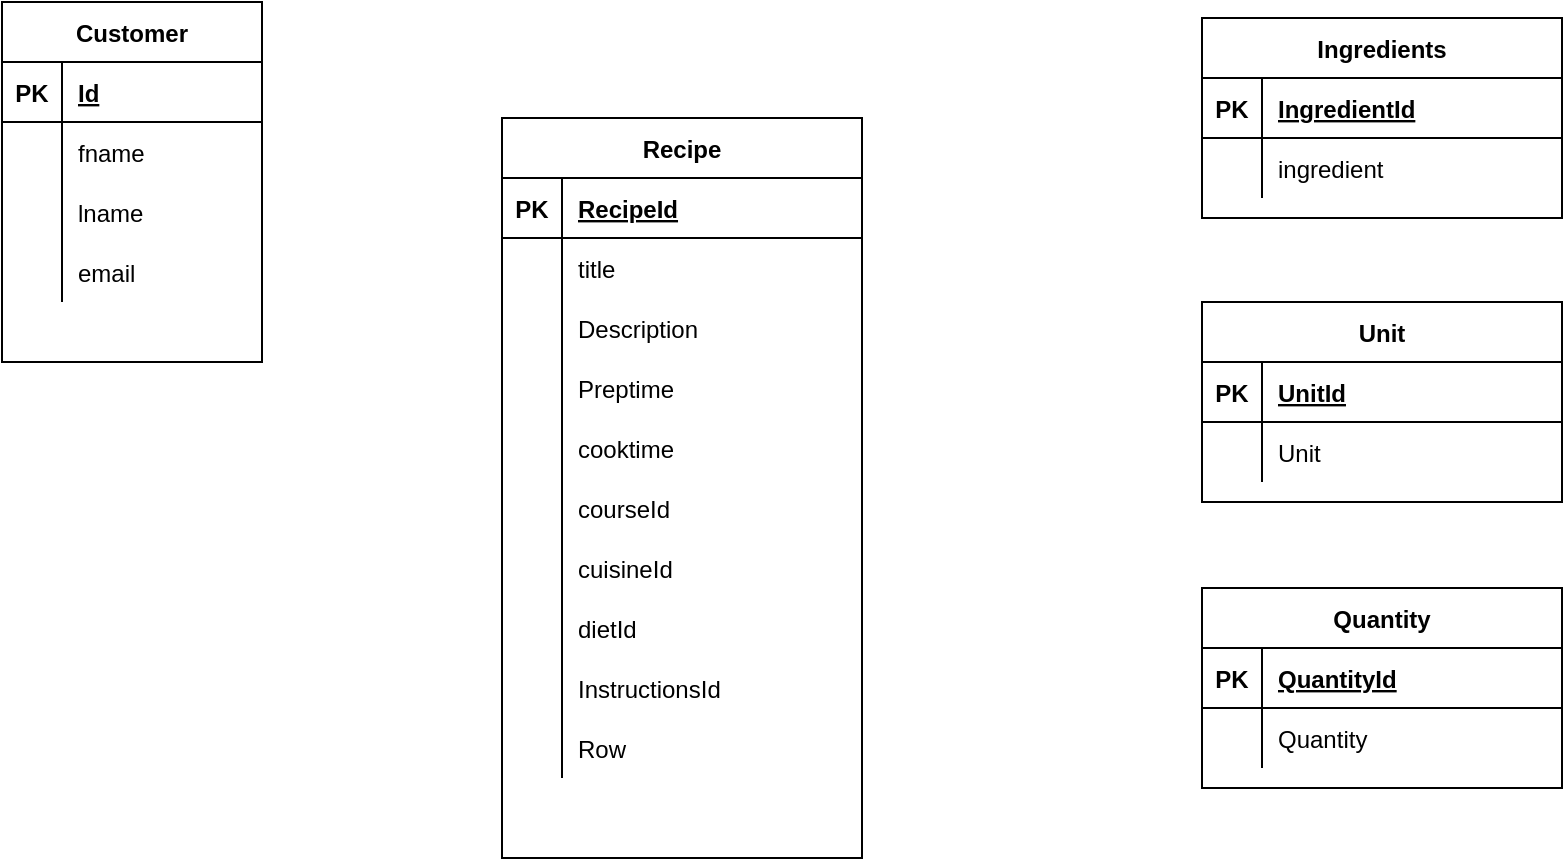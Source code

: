 <mxfile version="14.5.4" type="github"><diagram id="c1_cYe2W05QfOeLFE7rr" name="Page-1"><mxGraphModel dx="1038" dy="556" grid="1" gridSize="10" guides="1" tooltips="1" connect="1" arrows="1" fold="1" page="1" pageScale="1" pageWidth="850" pageHeight="1100" math="0" shadow="0"><root><mxCell id="0"/><mxCell id="1" parent="0"/><mxCell id="OQLFzOB3HbVpIc1HuOHG-1" value="Customer" style="shape=table;startSize=30;container=1;collapsible=1;childLayout=tableLayout;fixedRows=1;rowLines=0;fontStyle=1;align=center;resizeLast=1;" parent="1" vertex="1"><mxGeometry x="30" y="32" width="130" height="180" as="geometry"/></mxCell><mxCell id="OQLFzOB3HbVpIc1HuOHG-2" value="" style="shape=partialRectangle;collapsible=0;dropTarget=0;pointerEvents=0;fillColor=none;top=0;left=0;bottom=1;right=0;points=[[0,0.5],[1,0.5]];portConstraint=eastwest;" parent="OQLFzOB3HbVpIc1HuOHG-1" vertex="1"><mxGeometry y="30" width="130" height="30" as="geometry"/></mxCell><mxCell id="OQLFzOB3HbVpIc1HuOHG-3" value="PK" style="shape=partialRectangle;connectable=0;fillColor=none;top=0;left=0;bottom=0;right=0;fontStyle=1;overflow=hidden;" parent="OQLFzOB3HbVpIc1HuOHG-2" vertex="1"><mxGeometry width="30" height="30" as="geometry"/></mxCell><mxCell id="OQLFzOB3HbVpIc1HuOHG-4" value="Id" style="shape=partialRectangle;connectable=0;fillColor=none;top=0;left=0;bottom=0;right=0;align=left;spacingLeft=6;fontStyle=5;overflow=hidden;" parent="OQLFzOB3HbVpIc1HuOHG-2" vertex="1"><mxGeometry x="30" width="100" height="30" as="geometry"/></mxCell><mxCell id="OQLFzOB3HbVpIc1HuOHG-5" value="" style="shape=partialRectangle;collapsible=0;dropTarget=0;pointerEvents=0;fillColor=none;top=0;left=0;bottom=0;right=0;points=[[0,0.5],[1,0.5]];portConstraint=eastwest;" parent="OQLFzOB3HbVpIc1HuOHG-1" vertex="1"><mxGeometry y="60" width="130" height="30" as="geometry"/></mxCell><mxCell id="OQLFzOB3HbVpIc1HuOHG-6" value="" style="shape=partialRectangle;connectable=0;fillColor=none;top=0;left=0;bottom=0;right=0;editable=1;overflow=hidden;" parent="OQLFzOB3HbVpIc1HuOHG-5" vertex="1"><mxGeometry width="30" height="30" as="geometry"/></mxCell><mxCell id="OQLFzOB3HbVpIc1HuOHG-7" value="fname" style="shape=partialRectangle;connectable=0;fillColor=none;top=0;left=0;bottom=0;right=0;align=left;spacingLeft=6;overflow=hidden;" parent="OQLFzOB3HbVpIc1HuOHG-5" vertex="1"><mxGeometry x="30" width="100" height="30" as="geometry"/></mxCell><mxCell id="OQLFzOB3HbVpIc1HuOHG-8" value="" style="shape=partialRectangle;collapsible=0;dropTarget=0;pointerEvents=0;fillColor=none;top=0;left=0;bottom=0;right=0;points=[[0,0.5],[1,0.5]];portConstraint=eastwest;" parent="OQLFzOB3HbVpIc1HuOHG-1" vertex="1"><mxGeometry y="90" width="130" height="30" as="geometry"/></mxCell><mxCell id="OQLFzOB3HbVpIc1HuOHG-9" value="" style="shape=partialRectangle;connectable=0;fillColor=none;top=0;left=0;bottom=0;right=0;editable=1;overflow=hidden;" parent="OQLFzOB3HbVpIc1HuOHG-8" vertex="1"><mxGeometry width="30" height="30" as="geometry"/></mxCell><mxCell id="OQLFzOB3HbVpIc1HuOHG-10" value="lname" style="shape=partialRectangle;connectable=0;fillColor=none;top=0;left=0;bottom=0;right=0;align=left;spacingLeft=6;overflow=hidden;" parent="OQLFzOB3HbVpIc1HuOHG-8" vertex="1"><mxGeometry x="30" width="100" height="30" as="geometry"/></mxCell><mxCell id="OQLFzOB3HbVpIc1HuOHG-11" value="" style="shape=partialRectangle;collapsible=0;dropTarget=0;pointerEvents=0;fillColor=none;top=0;left=0;bottom=0;right=0;points=[[0,0.5],[1,0.5]];portConstraint=eastwest;" parent="OQLFzOB3HbVpIc1HuOHG-1" vertex="1"><mxGeometry y="120" width="130" height="30" as="geometry"/></mxCell><mxCell id="OQLFzOB3HbVpIc1HuOHG-12" value="" style="shape=partialRectangle;connectable=0;fillColor=none;top=0;left=0;bottom=0;right=0;editable=1;overflow=hidden;" parent="OQLFzOB3HbVpIc1HuOHG-11" vertex="1"><mxGeometry width="30" height="30" as="geometry"/></mxCell><mxCell id="OQLFzOB3HbVpIc1HuOHG-13" value="email" style="shape=partialRectangle;connectable=0;fillColor=none;top=0;left=0;bottom=0;right=0;align=left;spacingLeft=6;overflow=hidden;" parent="OQLFzOB3HbVpIc1HuOHG-11" vertex="1"><mxGeometry x="30" width="100" height="30" as="geometry"/></mxCell><mxCell id="OQLFzOB3HbVpIc1HuOHG-28" value="Ingredients" style="shape=table;startSize=30;container=1;collapsible=1;childLayout=tableLayout;fixedRows=1;rowLines=0;fontStyle=1;align=center;resizeLast=1;" parent="1" vertex="1"><mxGeometry x="630" y="40" width="180" height="100" as="geometry"/></mxCell><mxCell id="OQLFzOB3HbVpIc1HuOHG-29" value="" style="shape=partialRectangle;collapsible=0;dropTarget=0;pointerEvents=0;fillColor=none;top=0;left=0;bottom=1;right=0;points=[[0,0.5],[1,0.5]];portConstraint=eastwest;" parent="OQLFzOB3HbVpIc1HuOHG-28" vertex="1"><mxGeometry y="30" width="180" height="30" as="geometry"/></mxCell><mxCell id="OQLFzOB3HbVpIc1HuOHG-30" value="PK" style="shape=partialRectangle;connectable=0;fillColor=none;top=0;left=0;bottom=0;right=0;fontStyle=1;overflow=hidden;" parent="OQLFzOB3HbVpIc1HuOHG-29" vertex="1"><mxGeometry width="30" height="30" as="geometry"/></mxCell><mxCell id="OQLFzOB3HbVpIc1HuOHG-31" value="IngredientId" style="shape=partialRectangle;connectable=0;fillColor=none;top=0;left=0;bottom=0;right=0;align=left;spacingLeft=6;fontStyle=5;overflow=hidden;" parent="OQLFzOB3HbVpIc1HuOHG-29" vertex="1"><mxGeometry x="30" width="150" height="30" as="geometry"/></mxCell><mxCell id="OQLFzOB3HbVpIc1HuOHG-32" value="" style="shape=partialRectangle;collapsible=0;dropTarget=0;pointerEvents=0;fillColor=none;top=0;left=0;bottom=0;right=0;points=[[0,0.5],[1,0.5]];portConstraint=eastwest;" parent="OQLFzOB3HbVpIc1HuOHG-28" vertex="1"><mxGeometry y="60" width="180" height="30" as="geometry"/></mxCell><mxCell id="OQLFzOB3HbVpIc1HuOHG-33" value="" style="shape=partialRectangle;connectable=0;fillColor=none;top=0;left=0;bottom=0;right=0;editable=1;overflow=hidden;" parent="OQLFzOB3HbVpIc1HuOHG-32" vertex="1"><mxGeometry width="30" height="30" as="geometry"/></mxCell><mxCell id="OQLFzOB3HbVpIc1HuOHG-34" value="ingredient" style="shape=partialRectangle;connectable=0;fillColor=none;top=0;left=0;bottom=0;right=0;align=left;spacingLeft=6;overflow=hidden;" parent="OQLFzOB3HbVpIc1HuOHG-32" vertex="1"><mxGeometry x="30" width="150" height="30" as="geometry"/></mxCell><mxCell id="JUaD0FgPbk6RhujOC6Gw-1" value="Recipe" style="shape=table;startSize=30;container=1;collapsible=1;childLayout=tableLayout;fixedRows=1;rowLines=0;fontStyle=1;align=center;resizeLast=1;" vertex="1" parent="1"><mxGeometry x="280" y="90" width="180" height="370" as="geometry"/></mxCell><mxCell id="JUaD0FgPbk6RhujOC6Gw-2" value="" style="shape=partialRectangle;collapsible=0;dropTarget=0;pointerEvents=0;fillColor=none;top=0;left=0;bottom=1;right=0;points=[[0,0.5],[1,0.5]];portConstraint=eastwest;" vertex="1" parent="JUaD0FgPbk6RhujOC6Gw-1"><mxGeometry y="30" width="180" height="30" as="geometry"/></mxCell><mxCell id="JUaD0FgPbk6RhujOC6Gw-3" value="PK" style="shape=partialRectangle;connectable=0;fillColor=none;top=0;left=0;bottom=0;right=0;fontStyle=1;overflow=hidden;" vertex="1" parent="JUaD0FgPbk6RhujOC6Gw-2"><mxGeometry width="30" height="30" as="geometry"/></mxCell><mxCell id="JUaD0FgPbk6RhujOC6Gw-4" value="RecipeId" style="shape=partialRectangle;connectable=0;fillColor=none;top=0;left=0;bottom=0;right=0;align=left;spacingLeft=6;fontStyle=5;overflow=hidden;" vertex="1" parent="JUaD0FgPbk6RhujOC6Gw-2"><mxGeometry x="30" width="150" height="30" as="geometry"/></mxCell><mxCell id="JUaD0FgPbk6RhujOC6Gw-5" value="" style="shape=partialRectangle;collapsible=0;dropTarget=0;pointerEvents=0;fillColor=none;top=0;left=0;bottom=0;right=0;points=[[0,0.5],[1,0.5]];portConstraint=eastwest;" vertex="1" parent="JUaD0FgPbk6RhujOC6Gw-1"><mxGeometry y="60" width="180" height="30" as="geometry"/></mxCell><mxCell id="JUaD0FgPbk6RhujOC6Gw-6" value="" style="shape=partialRectangle;connectable=0;fillColor=none;top=0;left=0;bottom=0;right=0;editable=1;overflow=hidden;" vertex="1" parent="JUaD0FgPbk6RhujOC6Gw-5"><mxGeometry width="30" height="30" as="geometry"/></mxCell><mxCell id="JUaD0FgPbk6RhujOC6Gw-7" value="title" style="shape=partialRectangle;connectable=0;fillColor=none;top=0;left=0;bottom=0;right=0;align=left;spacingLeft=6;overflow=hidden;" vertex="1" parent="JUaD0FgPbk6RhujOC6Gw-5"><mxGeometry x="30" width="150" height="30" as="geometry"/></mxCell><mxCell id="JUaD0FgPbk6RhujOC6Gw-8" value="" style="shape=partialRectangle;collapsible=0;dropTarget=0;pointerEvents=0;fillColor=none;top=0;left=0;bottom=0;right=0;points=[[0,0.5],[1,0.5]];portConstraint=eastwest;" vertex="1" parent="JUaD0FgPbk6RhujOC6Gw-1"><mxGeometry y="90" width="180" height="30" as="geometry"/></mxCell><mxCell id="JUaD0FgPbk6RhujOC6Gw-9" value="" style="shape=partialRectangle;connectable=0;fillColor=none;top=0;left=0;bottom=0;right=0;editable=1;overflow=hidden;" vertex="1" parent="JUaD0FgPbk6RhujOC6Gw-8"><mxGeometry width="30" height="30" as="geometry"/></mxCell><mxCell id="JUaD0FgPbk6RhujOC6Gw-10" value="Description" style="shape=partialRectangle;connectable=0;fillColor=none;top=0;left=0;bottom=0;right=0;align=left;spacingLeft=6;overflow=hidden;" vertex="1" parent="JUaD0FgPbk6RhujOC6Gw-8"><mxGeometry x="30" width="150" height="30" as="geometry"/></mxCell><mxCell id="JUaD0FgPbk6RhujOC6Gw-11" value="" style="shape=partialRectangle;collapsible=0;dropTarget=0;pointerEvents=0;fillColor=none;top=0;left=0;bottom=0;right=0;points=[[0,0.5],[1,0.5]];portConstraint=eastwest;" vertex="1" parent="JUaD0FgPbk6RhujOC6Gw-1"><mxGeometry y="120" width="180" height="30" as="geometry"/></mxCell><mxCell id="JUaD0FgPbk6RhujOC6Gw-12" value="" style="shape=partialRectangle;connectable=0;fillColor=none;top=0;left=0;bottom=0;right=0;editable=1;overflow=hidden;" vertex="1" parent="JUaD0FgPbk6RhujOC6Gw-11"><mxGeometry width="30" height="30" as="geometry"/></mxCell><mxCell id="JUaD0FgPbk6RhujOC6Gw-13" value="Preptime" style="shape=partialRectangle;connectable=0;fillColor=none;top=0;left=0;bottom=0;right=0;align=left;spacingLeft=6;overflow=hidden;" vertex="1" parent="JUaD0FgPbk6RhujOC6Gw-11"><mxGeometry x="30" width="150" height="30" as="geometry"/></mxCell><mxCell id="JUaD0FgPbk6RhujOC6Gw-25" value="" style="shape=partialRectangle;collapsible=0;dropTarget=0;pointerEvents=0;fillColor=none;top=0;left=0;bottom=0;right=0;points=[[0,0.5],[1,0.5]];portConstraint=eastwest;" vertex="1" parent="JUaD0FgPbk6RhujOC6Gw-1"><mxGeometry y="150" width="180" height="30" as="geometry"/></mxCell><mxCell id="JUaD0FgPbk6RhujOC6Gw-26" value="" style="shape=partialRectangle;connectable=0;fillColor=none;top=0;left=0;bottom=0;right=0;editable=1;overflow=hidden;" vertex="1" parent="JUaD0FgPbk6RhujOC6Gw-25"><mxGeometry width="30" height="30" as="geometry"/></mxCell><mxCell id="JUaD0FgPbk6RhujOC6Gw-27" value="cooktime" style="shape=partialRectangle;connectable=0;fillColor=none;top=0;left=0;bottom=0;right=0;align=left;spacingLeft=6;overflow=hidden;" vertex="1" parent="JUaD0FgPbk6RhujOC6Gw-25"><mxGeometry x="30" width="150" height="30" as="geometry"/></mxCell><mxCell id="JUaD0FgPbk6RhujOC6Gw-32" value="" style="shape=partialRectangle;collapsible=0;dropTarget=0;pointerEvents=0;fillColor=none;top=0;left=0;bottom=0;right=0;points=[[0,0.5],[1,0.5]];portConstraint=eastwest;" vertex="1" parent="JUaD0FgPbk6RhujOC6Gw-1"><mxGeometry y="180" width="180" height="30" as="geometry"/></mxCell><mxCell id="JUaD0FgPbk6RhujOC6Gw-33" value="" style="shape=partialRectangle;connectable=0;fillColor=none;top=0;left=0;bottom=0;right=0;editable=1;overflow=hidden;" vertex="1" parent="JUaD0FgPbk6RhujOC6Gw-32"><mxGeometry width="30" height="30" as="geometry"/></mxCell><mxCell id="JUaD0FgPbk6RhujOC6Gw-34" value="courseId" style="shape=partialRectangle;connectable=0;fillColor=none;top=0;left=0;bottom=0;right=0;align=left;spacingLeft=6;overflow=hidden;" vertex="1" parent="JUaD0FgPbk6RhujOC6Gw-32"><mxGeometry x="30" width="150" height="30" as="geometry"/></mxCell><mxCell id="JUaD0FgPbk6RhujOC6Gw-35" value="" style="shape=partialRectangle;collapsible=0;dropTarget=0;pointerEvents=0;fillColor=none;top=0;left=0;bottom=0;right=0;points=[[0,0.5],[1,0.5]];portConstraint=eastwest;" vertex="1" parent="JUaD0FgPbk6RhujOC6Gw-1"><mxGeometry y="210" width="180" height="30" as="geometry"/></mxCell><mxCell id="JUaD0FgPbk6RhujOC6Gw-36" value="" style="shape=partialRectangle;connectable=0;fillColor=none;top=0;left=0;bottom=0;right=0;editable=1;overflow=hidden;" vertex="1" parent="JUaD0FgPbk6RhujOC6Gw-35"><mxGeometry width="30" height="30" as="geometry"/></mxCell><mxCell id="JUaD0FgPbk6RhujOC6Gw-37" value="cuisineId" style="shape=partialRectangle;connectable=0;fillColor=none;top=0;left=0;bottom=0;right=0;align=left;spacingLeft=6;overflow=hidden;" vertex="1" parent="JUaD0FgPbk6RhujOC6Gw-35"><mxGeometry x="30" width="150" height="30" as="geometry"/></mxCell><mxCell id="JUaD0FgPbk6RhujOC6Gw-38" value="" style="shape=partialRectangle;collapsible=0;dropTarget=0;pointerEvents=0;fillColor=none;top=0;left=0;bottom=0;right=0;points=[[0,0.5],[1,0.5]];portConstraint=eastwest;" vertex="1" parent="JUaD0FgPbk6RhujOC6Gw-1"><mxGeometry y="240" width="180" height="30" as="geometry"/></mxCell><mxCell id="JUaD0FgPbk6RhujOC6Gw-39" value="" style="shape=partialRectangle;connectable=0;fillColor=none;top=0;left=0;bottom=0;right=0;editable=1;overflow=hidden;" vertex="1" parent="JUaD0FgPbk6RhujOC6Gw-38"><mxGeometry width="30" height="30" as="geometry"/></mxCell><mxCell id="JUaD0FgPbk6RhujOC6Gw-40" value="dietId" style="shape=partialRectangle;connectable=0;fillColor=none;top=0;left=0;bottom=0;right=0;align=left;spacingLeft=6;overflow=hidden;" vertex="1" parent="JUaD0FgPbk6RhujOC6Gw-38"><mxGeometry x="30" width="150" height="30" as="geometry"/></mxCell><mxCell id="JUaD0FgPbk6RhujOC6Gw-41" value="" style="shape=partialRectangle;collapsible=0;dropTarget=0;pointerEvents=0;fillColor=none;top=0;left=0;bottom=0;right=0;points=[[0,0.5],[1,0.5]];portConstraint=eastwest;" vertex="1" parent="JUaD0FgPbk6RhujOC6Gw-1"><mxGeometry y="270" width="180" height="30" as="geometry"/></mxCell><mxCell id="JUaD0FgPbk6RhujOC6Gw-42" value="" style="shape=partialRectangle;connectable=0;fillColor=none;top=0;left=0;bottom=0;right=0;editable=1;overflow=hidden;" vertex="1" parent="JUaD0FgPbk6RhujOC6Gw-41"><mxGeometry width="30" height="30" as="geometry"/></mxCell><mxCell id="JUaD0FgPbk6RhujOC6Gw-43" value="InstructionsId" style="shape=partialRectangle;connectable=0;fillColor=none;top=0;left=0;bottom=0;right=0;align=left;spacingLeft=6;overflow=hidden;" vertex="1" parent="JUaD0FgPbk6RhujOC6Gw-41"><mxGeometry x="30" width="150" height="30" as="geometry"/></mxCell><mxCell id="JUaD0FgPbk6RhujOC6Gw-44" value="" style="shape=partialRectangle;collapsible=0;dropTarget=0;pointerEvents=0;fillColor=none;top=0;left=0;bottom=0;right=0;points=[[0,0.5],[1,0.5]];portConstraint=eastwest;" vertex="1" parent="JUaD0FgPbk6RhujOC6Gw-1"><mxGeometry y="300" width="180" height="30" as="geometry"/></mxCell><mxCell id="JUaD0FgPbk6RhujOC6Gw-45" value="" style="shape=partialRectangle;connectable=0;fillColor=none;top=0;left=0;bottom=0;right=0;editable=1;overflow=hidden;" vertex="1" parent="JUaD0FgPbk6RhujOC6Gw-44"><mxGeometry width="30" height="30" as="geometry"/></mxCell><mxCell id="JUaD0FgPbk6RhujOC6Gw-46" value="Row" style="shape=partialRectangle;connectable=0;fillColor=none;top=0;left=0;bottom=0;right=0;align=left;spacingLeft=6;overflow=hidden;" vertex="1" parent="JUaD0FgPbk6RhujOC6Gw-44"><mxGeometry x="30" width="150" height="30" as="geometry"/></mxCell><mxCell id="JUaD0FgPbk6RhujOC6Gw-47" value="Unit" style="shape=table;startSize=30;container=1;collapsible=1;childLayout=tableLayout;fixedRows=1;rowLines=0;fontStyle=1;align=center;resizeLast=1;" vertex="1" parent="1"><mxGeometry x="630" y="182" width="180" height="100" as="geometry"/></mxCell><mxCell id="JUaD0FgPbk6RhujOC6Gw-48" value="" style="shape=partialRectangle;collapsible=0;dropTarget=0;pointerEvents=0;fillColor=none;top=0;left=0;bottom=1;right=0;points=[[0,0.5],[1,0.5]];portConstraint=eastwest;" vertex="1" parent="JUaD0FgPbk6RhujOC6Gw-47"><mxGeometry y="30" width="180" height="30" as="geometry"/></mxCell><mxCell id="JUaD0FgPbk6RhujOC6Gw-49" value="PK" style="shape=partialRectangle;connectable=0;fillColor=none;top=0;left=0;bottom=0;right=0;fontStyle=1;overflow=hidden;" vertex="1" parent="JUaD0FgPbk6RhujOC6Gw-48"><mxGeometry width="30" height="30" as="geometry"/></mxCell><mxCell id="JUaD0FgPbk6RhujOC6Gw-50" value="UnitId" style="shape=partialRectangle;connectable=0;fillColor=none;top=0;left=0;bottom=0;right=0;align=left;spacingLeft=6;fontStyle=5;overflow=hidden;" vertex="1" parent="JUaD0FgPbk6RhujOC6Gw-48"><mxGeometry x="30" width="150" height="30" as="geometry"/></mxCell><mxCell id="JUaD0FgPbk6RhujOC6Gw-51" value="" style="shape=partialRectangle;collapsible=0;dropTarget=0;pointerEvents=0;fillColor=none;top=0;left=0;bottom=0;right=0;points=[[0,0.5],[1,0.5]];portConstraint=eastwest;" vertex="1" parent="JUaD0FgPbk6RhujOC6Gw-47"><mxGeometry y="60" width="180" height="30" as="geometry"/></mxCell><mxCell id="JUaD0FgPbk6RhujOC6Gw-52" value="" style="shape=partialRectangle;connectable=0;fillColor=none;top=0;left=0;bottom=0;right=0;editable=1;overflow=hidden;" vertex="1" parent="JUaD0FgPbk6RhujOC6Gw-51"><mxGeometry width="30" height="30" as="geometry"/></mxCell><mxCell id="JUaD0FgPbk6RhujOC6Gw-53" value="Unit" style="shape=partialRectangle;connectable=0;fillColor=none;top=0;left=0;bottom=0;right=0;align=left;spacingLeft=6;overflow=hidden;" vertex="1" parent="JUaD0FgPbk6RhujOC6Gw-51"><mxGeometry x="30" width="150" height="30" as="geometry"/></mxCell><mxCell id="JUaD0FgPbk6RhujOC6Gw-60" value="Quantity" style="shape=table;startSize=30;container=1;collapsible=1;childLayout=tableLayout;fixedRows=1;rowLines=0;fontStyle=1;align=center;resizeLast=1;" vertex="1" parent="1"><mxGeometry x="630" y="325" width="180" height="100" as="geometry"/></mxCell><mxCell id="JUaD0FgPbk6RhujOC6Gw-61" value="" style="shape=partialRectangle;collapsible=0;dropTarget=0;pointerEvents=0;fillColor=none;top=0;left=0;bottom=1;right=0;points=[[0,0.5],[1,0.5]];portConstraint=eastwest;" vertex="1" parent="JUaD0FgPbk6RhujOC6Gw-60"><mxGeometry y="30" width="180" height="30" as="geometry"/></mxCell><mxCell id="JUaD0FgPbk6RhujOC6Gw-62" value="PK" style="shape=partialRectangle;connectable=0;fillColor=none;top=0;left=0;bottom=0;right=0;fontStyle=1;overflow=hidden;" vertex="1" parent="JUaD0FgPbk6RhujOC6Gw-61"><mxGeometry width="30" height="30" as="geometry"/></mxCell><mxCell id="JUaD0FgPbk6RhujOC6Gw-63" value="QuantityId" style="shape=partialRectangle;connectable=0;fillColor=none;top=0;left=0;bottom=0;right=0;align=left;spacingLeft=6;fontStyle=5;overflow=hidden;" vertex="1" parent="JUaD0FgPbk6RhujOC6Gw-61"><mxGeometry x="30" width="150" height="30" as="geometry"/></mxCell><mxCell id="JUaD0FgPbk6RhujOC6Gw-64" value="" style="shape=partialRectangle;collapsible=0;dropTarget=0;pointerEvents=0;fillColor=none;top=0;left=0;bottom=0;right=0;points=[[0,0.5],[1,0.5]];portConstraint=eastwest;" vertex="1" parent="JUaD0FgPbk6RhujOC6Gw-60"><mxGeometry y="60" width="180" height="30" as="geometry"/></mxCell><mxCell id="JUaD0FgPbk6RhujOC6Gw-65" value="" style="shape=partialRectangle;connectable=0;fillColor=none;top=0;left=0;bottom=0;right=0;editable=1;overflow=hidden;" vertex="1" parent="JUaD0FgPbk6RhujOC6Gw-64"><mxGeometry width="30" height="30" as="geometry"/></mxCell><mxCell id="JUaD0FgPbk6RhujOC6Gw-66" value="Quantity" style="shape=partialRectangle;connectable=0;fillColor=none;top=0;left=0;bottom=0;right=0;align=left;spacingLeft=6;overflow=hidden;" vertex="1" parent="JUaD0FgPbk6RhujOC6Gw-64"><mxGeometry x="30" width="150" height="30" as="geometry"/></mxCell></root></mxGraphModel></diagram></mxfile>